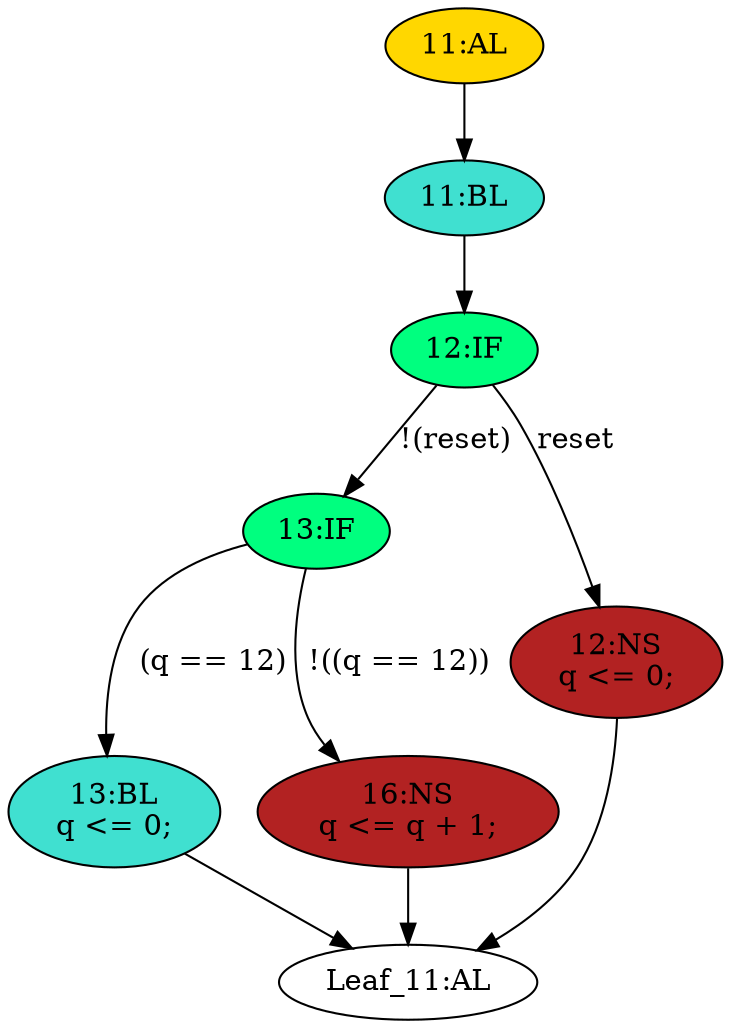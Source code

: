 strict digraph "" {
	node [label="\N"];
	"12:IF"	[ast="<pyverilog.vparser.ast.IfStatement object at 0x7f958ef58350>",
		fillcolor=springgreen,
		label="12:IF",
		statements="[]",
		style=filled,
		typ=IfStatement];
	"13:IF"	[ast="<pyverilog.vparser.ast.IfStatement object at 0x7f958ef58490>",
		fillcolor=springgreen,
		label="13:IF",
		statements="[]",
		style=filled,
		typ=IfStatement];
	"12:IF" -> "13:IF"	[cond="['reset']",
		label="!(reset)",
		lineno=12];
	"12:NS"	[ast="<pyverilog.vparser.ast.NonblockingSubstitution object at 0x7f958ef58950>",
		fillcolor=firebrick,
		label="12:NS
q <= 0;",
		statements="[<pyverilog.vparser.ast.NonblockingSubstitution object at 0x7f958ef58950>]",
		style=filled,
		typ=NonblockingSubstitution];
	"12:IF" -> "12:NS"	[cond="['reset']",
		label=reset,
		lineno=12];
	"11:BL"	[ast="<pyverilog.vparser.ast.Block object at 0x7f958ef58ad0>",
		fillcolor=turquoise,
		label="11:BL",
		statements="[]",
		style=filled,
		typ=Block];
	"11:BL" -> "12:IF"	[cond="[]",
		lineno=None];
	"Leaf_11:AL"	[def_var="['q']",
		label="Leaf_11:AL"];
	"13:BL"	[ast="<pyverilog.vparser.ast.Block object at 0x7f958ef58710>",
		fillcolor=turquoise,
		label="13:BL
q <= 0;",
		statements="[<pyverilog.vparser.ast.NonblockingSubstitution object at 0x7f958ef58750>]",
		style=filled,
		typ=Block];
	"13:BL" -> "Leaf_11:AL"	[cond="[]",
		lineno=None];
	"11:AL"	[ast="<pyverilog.vparser.ast.Always object at 0x7f958ef58b50>",
		clk_sens=True,
		fillcolor=gold,
		label="11:AL",
		sens="['clk']",
		statements="[]",
		style=filled,
		typ=Always,
		use_var="['q', 'reset']"];
	"11:AL" -> "11:BL"	[cond="[]",
		lineno=None];
	"13:IF" -> "13:BL"	[cond="['q']",
		label="(q == 12)",
		lineno=13];
	"16:NS"	[ast="<pyverilog.vparser.ast.NonblockingSubstitution object at 0x7f958ef584d0>",
		fillcolor=firebrick,
		label="16:NS
q <= q + 1;",
		statements="[<pyverilog.vparser.ast.NonblockingSubstitution object at 0x7f958ef584d0>]",
		style=filled,
		typ=NonblockingSubstitution];
	"13:IF" -> "16:NS"	[cond="['q']",
		label="!((q == 12))",
		lineno=13];
	"12:NS" -> "Leaf_11:AL"	[cond="[]",
		lineno=None];
	"16:NS" -> "Leaf_11:AL"	[cond="[]",
		lineno=None];
}

